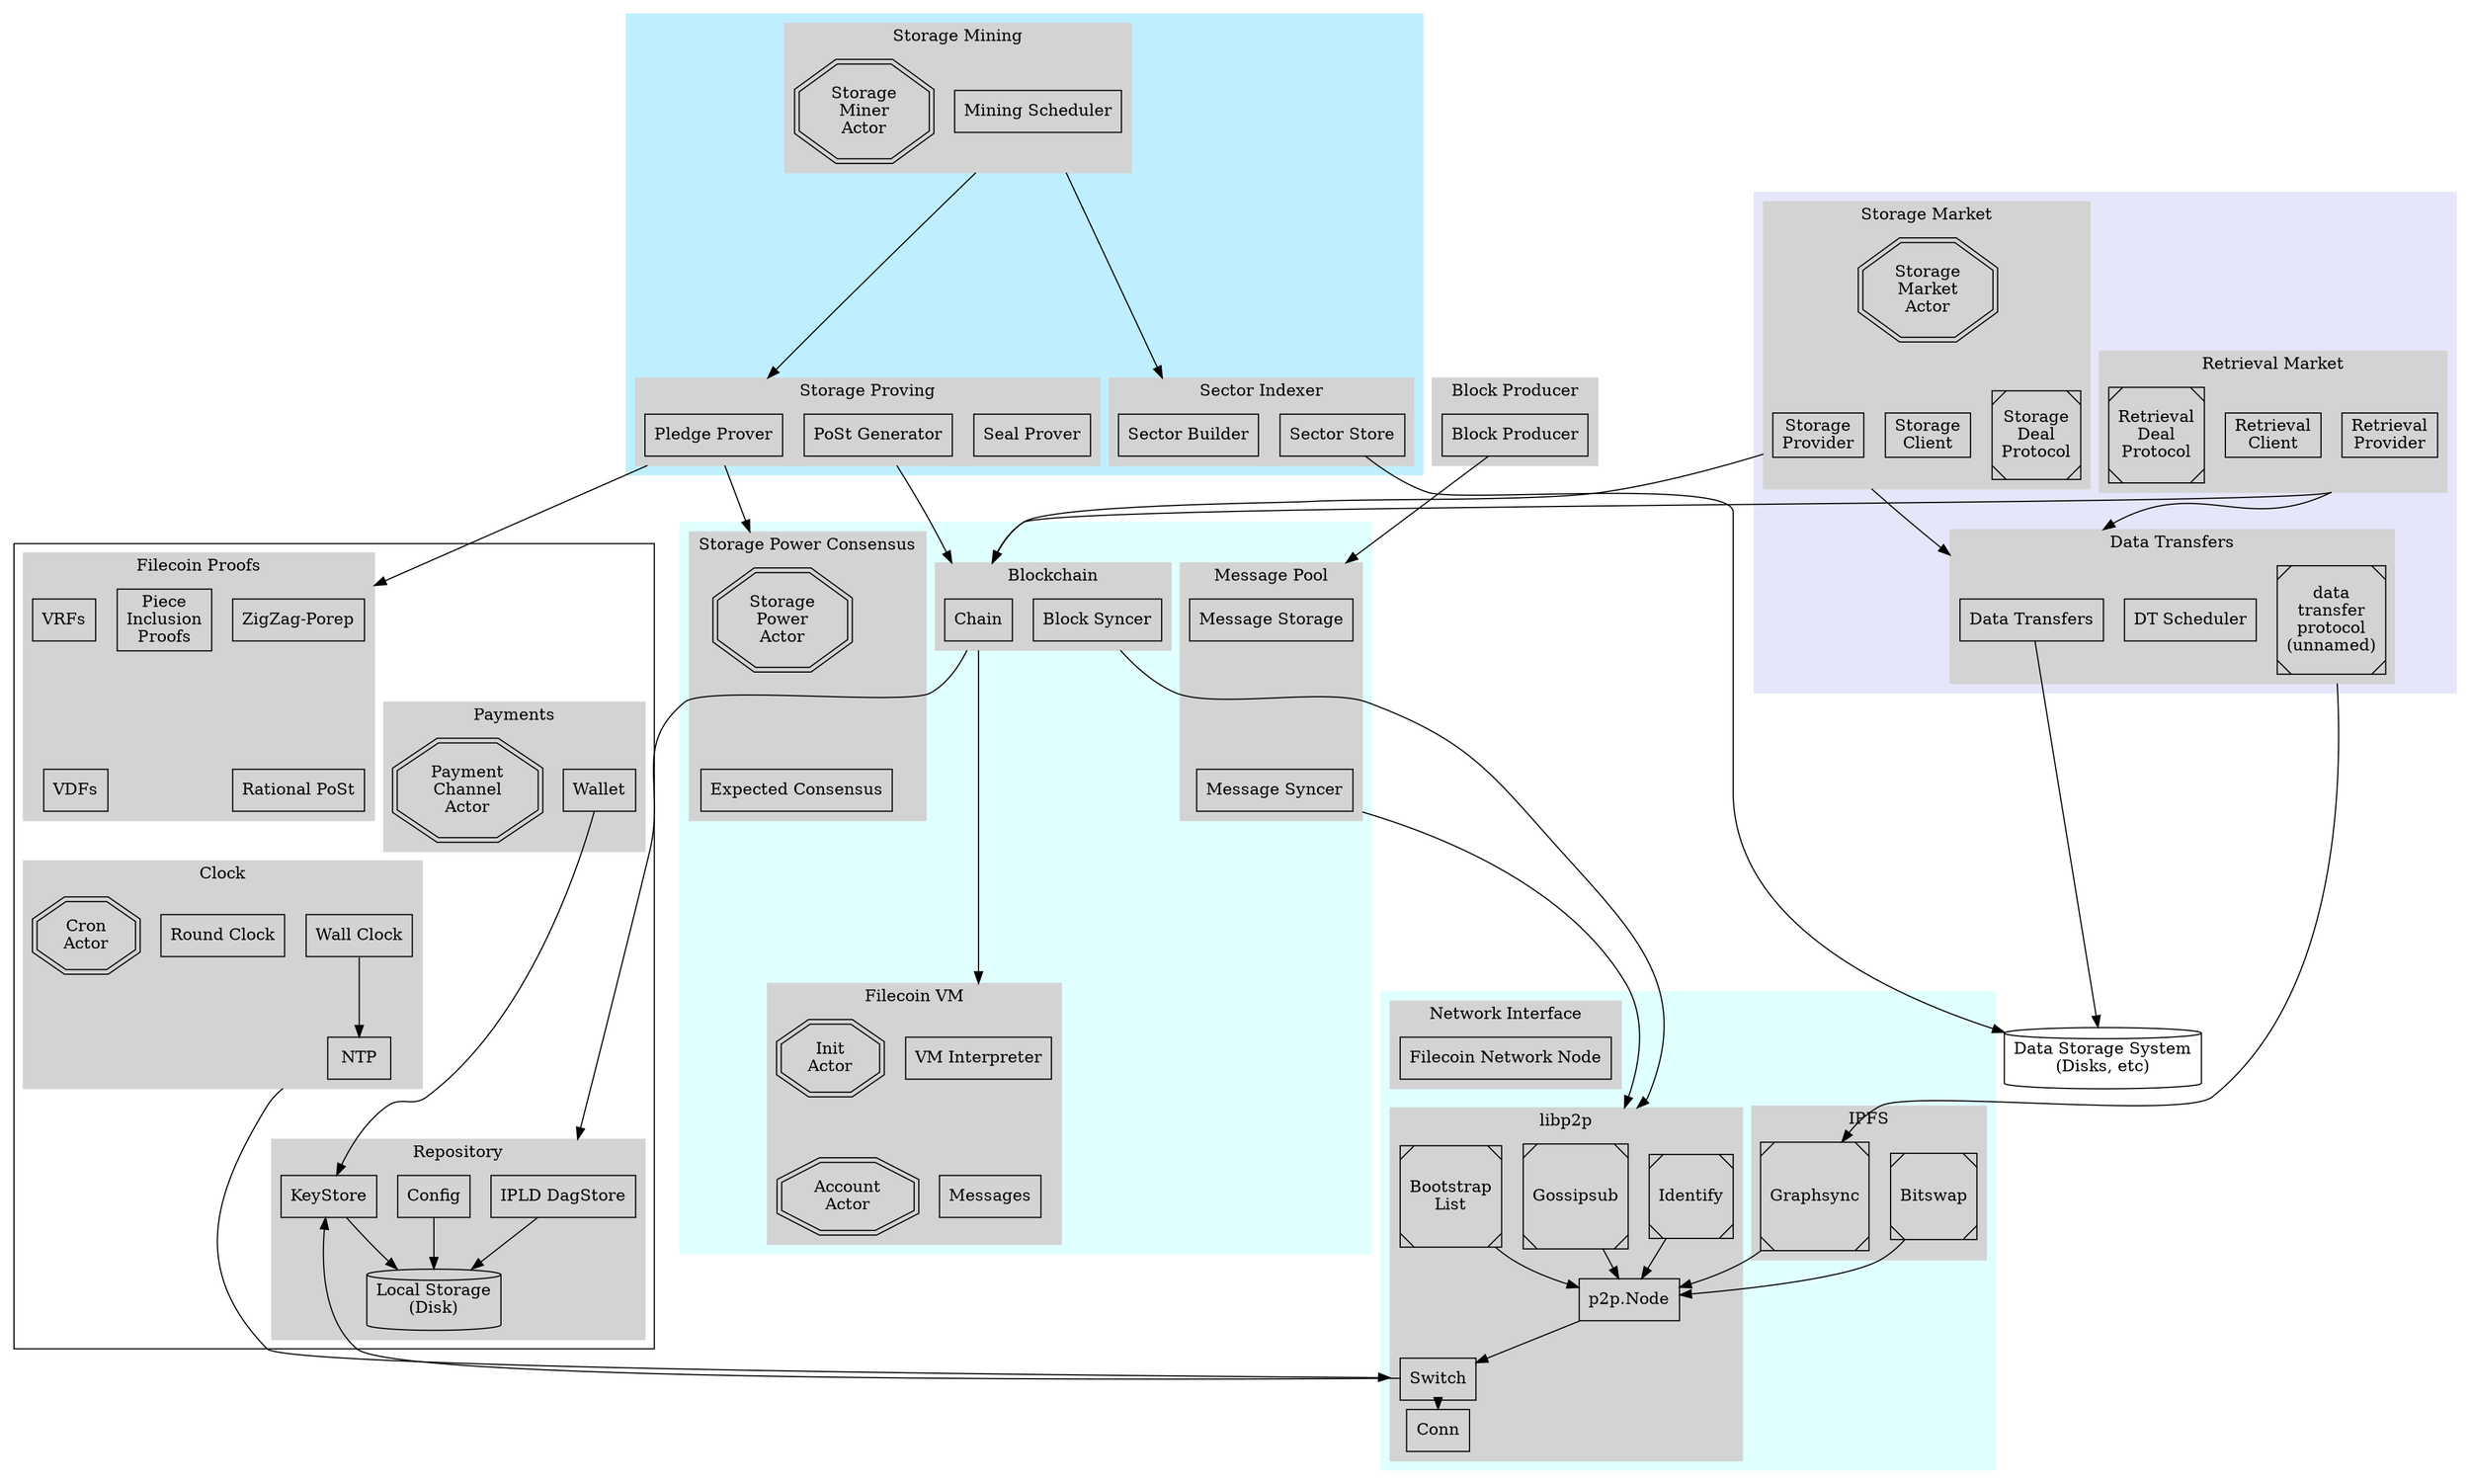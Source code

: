 digraph Filecoin {
  compound=true;
  ranksep=0.01;

  subgraph cluster_block_producer {
    style=filled
    color=lightgrey
    label = "Block Producer"

    { // components
      node [shape=box]
      "Block Producer"
    }
  }

  subgraph cluster_blockchain_subgroup {
    color=lightcyan1
    style=filled

    subgraph cluster_blockchain {
      style=filled
      color=lightgrey
      label = "Blockchain"

      { // components
        node [shape=box]
        "Chain"
        "Block Syncer"
      }

      "Chain" -> "Block Producer" [style=invis]
    }

    subgraph cluster_vm {
      style=filled
      color=lightgrey
      label = "Filecoin VM"

      { // components
        node [shape=box]
        "VM Interpreter"
        "Messages"
      }

      { // actors
        node [shape=doubleoctagon]
        "Init Actor" [label="Init\nActor"]
        "Account Actor" [label="Account\nActor"]
      }

      "Init Actor" -> "Account Actor" [style=invis]
      "VM Interpreter" -> "Messages" [style=invis]
    }

    subgraph cluster_messagepool {
      style=filled
      color=lightgrey
      label = "Message Pool"

      { // components
        node [shape=box]
        "Message Storage"
        "Message Syncer"
      }

      "Message Storage" -> "Message Syncer" [style=invis]
    }


    subgraph cluster_storagepowerconsensus {
      style=filled
      color=lightgrey
      label = "Storage Power Consensus"

      { // components
        node [shape=box]
        "Expected Consensus"
      }

      { // actors
        node [shape=doubleoctagon]
        "Storage Power Actor" [label="Storage\nPower\nActor"]
      }

      "Storage Power Actor" -> "Expected Consensus" [style=invis]
    }
  }


  subgraph cluster_markets {
    color=lavender
    style=filled

    subgraph cluster_storagemarket {
      style=filled
      color=lightgrey
      label = "Storage Market"

      { // components
        node [shape=box]
        "Storage Provider" [label="Storage\nProvider"]
        "Storage Client" [label="Storage\nClient"]
      }

      { // libp2p protocols
        node [shape=Msquare]
        "Storage Deal Protocol" [label="Storage\nDeal\nProtocol"]
      }

      { // actors
        node [shape=doubleoctagon]
        "Storage Market Actor" [label="Storage\nMarket\nActor"]
      }

      {
        edge [style=invis]
        "Storage Market Actor" -> "Storage Deal Protocol"
        "Storage Market Actor" -> "Storage Client"
        "Storage Market Actor" -> "Storage Provider"
      }
    }

    subgraph cluster_retrievalmarket {
      style=filled
      color=lightgrey
      label = "Retrieval Market"

      { // components
        node [shape=box]
        "Retrieval Provider" [label="Retrieval\nProvider"]
        "Retrieval Client" [label="Retrieval\nClient"]
      }

      { // libp2p protocols
        node [shape=Msquare]
        "Retrieval Deal Protocol" [label="Retrieval\nDeal\nProtocol"]
      }

    }

    subgraph cluster_datatransfers {
      style=filled
      color=lightgrey
      label = "Data Transfers"

      { // components
        node [shape=box]
        "Data Transfers"
        "DT Scheduler"
      }

      { // libp2p protocols
        node [shape=Msquare]
        "AuthSwap" [label="data\ntransfer\nprotocol\n(unnamed)"]
      }


    }
  }

  subgraph cluster_storageminerprocess {
    color=lightblue1
    style=filled

    subgraph cluster_storagemining {
      style=filled
      color=lightgrey
      label = "Storage Mining"

      { // components
        node [shape=box]
        "Mining Scheduler"
      }

      { // actors
        node [shape=doubleoctagon]
        "Storage Miner Actor" [label="Storage\nMiner\nActor"]
      }
    }

    subgraph cluster_sectorindexer {
      style=filled
      color=lightgrey
      label = "Sector Indexer"

      { // components
        node [shape=box]
        "Sector Store"
        "Sector Builder"
      }
      // "Disks" [shape=cylinder, label="Data Storage System\n(Disks, etc)"]

      // "Sector Store"
      // "Sector Builder"
    }

    subgraph cluster_filproofs_subsystem {
      style=filled
      color=lightgrey
      label = "Storage Proving"

      { // components
        node [shape=box]
        "Seal Prover"
        "PoSt Generator"
        "Pledge Prover"
      }
    }

  }


  subgraph cluster_systems {
    // color=lavender
    // style=filled


    subgraph cluster_clock {
      style=filled
      color=lightgrey
      label = "Clock"

      { // components
        node [shape=box]
        "Wall Clock"
        "NTP"
        "Round Clock"
      }

      { // actors
        node [shape=doubleoctagon]
        "Cron Actor" [label="Cron\nActor"]
      }

      { // libp2p protocols
        node [shape=Msquare]
        "NTP"
      }
      "Wall Clock" -> "NTP"
    }

    subgraph cluster_repository {
      style=filled
      color=lightgrey
      label = "Repository"

      { // components
        node [shape=box]
        "Config"
        "KeyStore"
        "IPLD DagStore"
      }
      "Local Storage" [shape=cylinder,label="Local Storage\n(Disk)"]

      "IPLD DagStore" -> "Local Storage"
      "Config" -> "Local Storage"
      "KeyStore" -> "Local Storage"
    }

    subgraph cluster_filproofs_lib {
      style=filled
      color=lightgrey
      label = "Filecoin Proofs"

      { // components
        node [shape=box]
        "ZigZag-Porep"
        "Rational PoSt"
        "Piece Inclusion Proofs" [label="Piece\nInclusion\nProofs"]
        "VRFs"
        "VDFs"
      }

      "ZigZag-Porep" -> "Rational PoSt" [style=invis]
      VRFs -> VDFs [style=invis]
    }

    subgraph cluster_payments {
      style=filled
      color=lightgrey
      label = "Payments"

      { // components
        node [shape=box]
        "Wallet"
      }

      { // actors
        node [shape=doubleoctagon]
        "Payment Channel Actor" [label="Payment\nChannel\nActor"]
      }
    }

    "NTP" -> "Config" [style=invis]
    "VDFs" -> "Cron Actor" [style=invis]
  }



  subgraph cluster_net {
    color=lightcyan1
    style=filled

    subgraph cluster_network {
      style=filled
      color=lightgrey
      label = "Network Interface"

      { // components
        node [shape=box]
        "Filecoin Network Node"
      }

      { // libp2p protocols
        node [shape=Msquare]
      }
    }

    subgraph cluster_ipfs {
      style=filled
      color=lightgrey
      label = "IPFS"

      { // libp2p protocols
        node [shape=Msquare]
        "Graphsync"
        "Bitswap"
      }
    }

    subgraph cluster_libp2p {
      style=filled
      color=lightgrey
      label = "libp2p"

      { // components
        node [shape=box]
        "p2p.Node"
        "Switch"
        "Conn"
        // "TLS"
        // "QUIC"
        // "yamux"
        // "mplex"
      }

      { // libp2p protocols
        node [shape=Msquare]
        "Identify"
        "Gossipsub"
        "Bootstrap List" [label="Bootstrap\nList"]
      }

      "Identify" -> "p2p.Node"
      "Gossipsub" -> "p2p.Node"
      "Graphsync" -> "p2p.Node"
      "Bitswap" -> "p2p.Node"
      "Bootstrap List" -> "p2p.Node"

      "p2p.Node" -> "Switch"
      "Switch" -> "Conn"
      // "Conn" -> "QUIC"
      // "Conn" -> "yamux" -> "TLS"
      // "Conn" -> "mplex" -> "TLS"
    }
  }

  "Message Syncer" -> "Filecoin Network Node" [style=invis]
  "Filecoin Network Node" -> "Gossipsub" [style=invis]


  "Disk2" [shape=cylinder, label="Data Storage System\n(Disks, etc)"]


  // cross module links
  {
    edge [minlen=3]
    "Chain" -> "VM Interpreter" [ltail=cluster_blockchain, lhead=cluster_vm]
    // "Message Pool" -> "Messages" [ltail=cluster_messagepool]
    // "Chain" -> "Expected Consensus" [ltail=cluster_blockchain, lhead=cluster_storagepowerconsensus]
    "Pledge Prover" -> "Storage Power Actor" [ltail=cluster_filproofs_subsystem, lhead=cluster_storagepowerconsensus]
    "Storage Provider" -> "Chain" [ltail=cluster_storagemarket, lhead=cluster_blockchain]
    "Retrieval Provider" -> "Chain" [ltail=cluster_retrievalmarket, lhead=cluster_blockchain]
    "Mining Scheduler" -> "Pledge Prover" [ltail=cluster_storagemining, lhead=cluster_filproofs_subsystem]
    "Mining Scheduler" -> "Sector Builder" [ltail=cluster_storagemining, lhead=cluster_sectorindexer]
    "PoSt Generator" -> "Chain" [ltail=cluster_filproofs_subsystem, lhead=cluster_blockchain]
    "Chain" -> "IPLD DagStore" [ltail=cluster_blockchain, lhead=cluster_repository]
    "AuthSwap" -> "Graphsync" [ltail=cluster_datatransfers]
    "Storage Provider" -> "Data Transfers" [ltail=cluster_storagemarket, lhead=cluster_datatransfers]
    "Retrieval Provider" -> "Data Transfers" [ltail=cluster_retrievalmarket, lhead=cluster_datatransfers]
    "Block Syncer" -> "Gossipsub" [ltail=cluster_blockchain, lhead=cluster_libp2p]
    "Message Syncer" -> "Gossipsub" [ltail=cluster_messagepool, lhead=cluster_libp2p]
    // "Message Storage" -> "IPLD DagStore" [ltail=cluster_blockchain, lhead=cluster_repository]
    "Switch" -> "KeyStore"
    "NTP" -> "Switch" [ltail=cluster_clock, lhead=cluster_libp2p]
    "Block Producer" -> "Message Storage" [lhead=cluster_messagepool]
    "Pledge Prover" -> "ZigZag-Porep" [ltail=cluster_filproofs_subsystem, lhead=cluster_filproofs_lib]
    "Wallet" -> "KeyStore"
    "Data Transfers" -> "Disk2"
    "Sector Store" -> "Disk2"
    // "Block Producer" -> "PoSt Generator" [style=dashed]
  }
}
